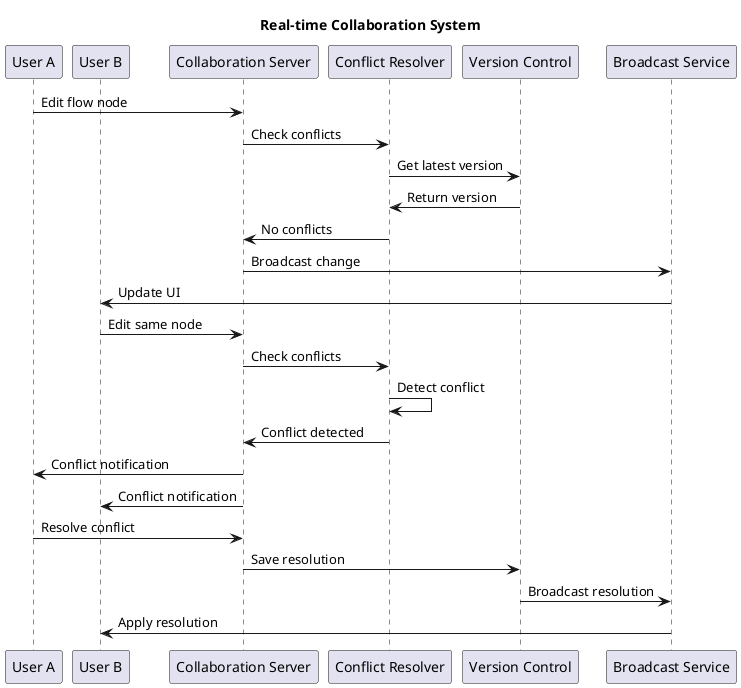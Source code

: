 @startuml
title Real-time Collaboration System

participant "User A" as UserA
participant "User B" as UserB
participant "Collaboration Server" as CollabServer
participant "Conflict Resolver" as Resolver
participant "Version Control" as VersionCtrl
participant "Broadcast Service" as Broadcast

UserA -> CollabServer: Edit flow node
CollabServer -> Resolver: Check conflicts
Resolver -> VersionCtrl: Get latest version
VersionCtrl -> Resolver: Return version
Resolver -> CollabServer: No conflicts
CollabServer -> Broadcast: Broadcast change
Broadcast -> UserB: Update UI

UserB -> CollabServer: Edit same node
CollabServer -> Resolver: Check conflicts
Resolver -> Resolver: Detect conflict
Resolver -> CollabServer: Conflict detected
CollabServer -> UserA: Conflict notification
CollabServer -> UserB: Conflict notification
UserA -> CollabServer: Resolve conflict
CollabServer -> VersionCtrl: Save resolution
VersionCtrl -> Broadcast: Broadcast resolution
Broadcast -> UserB: Apply resolution

@enduml